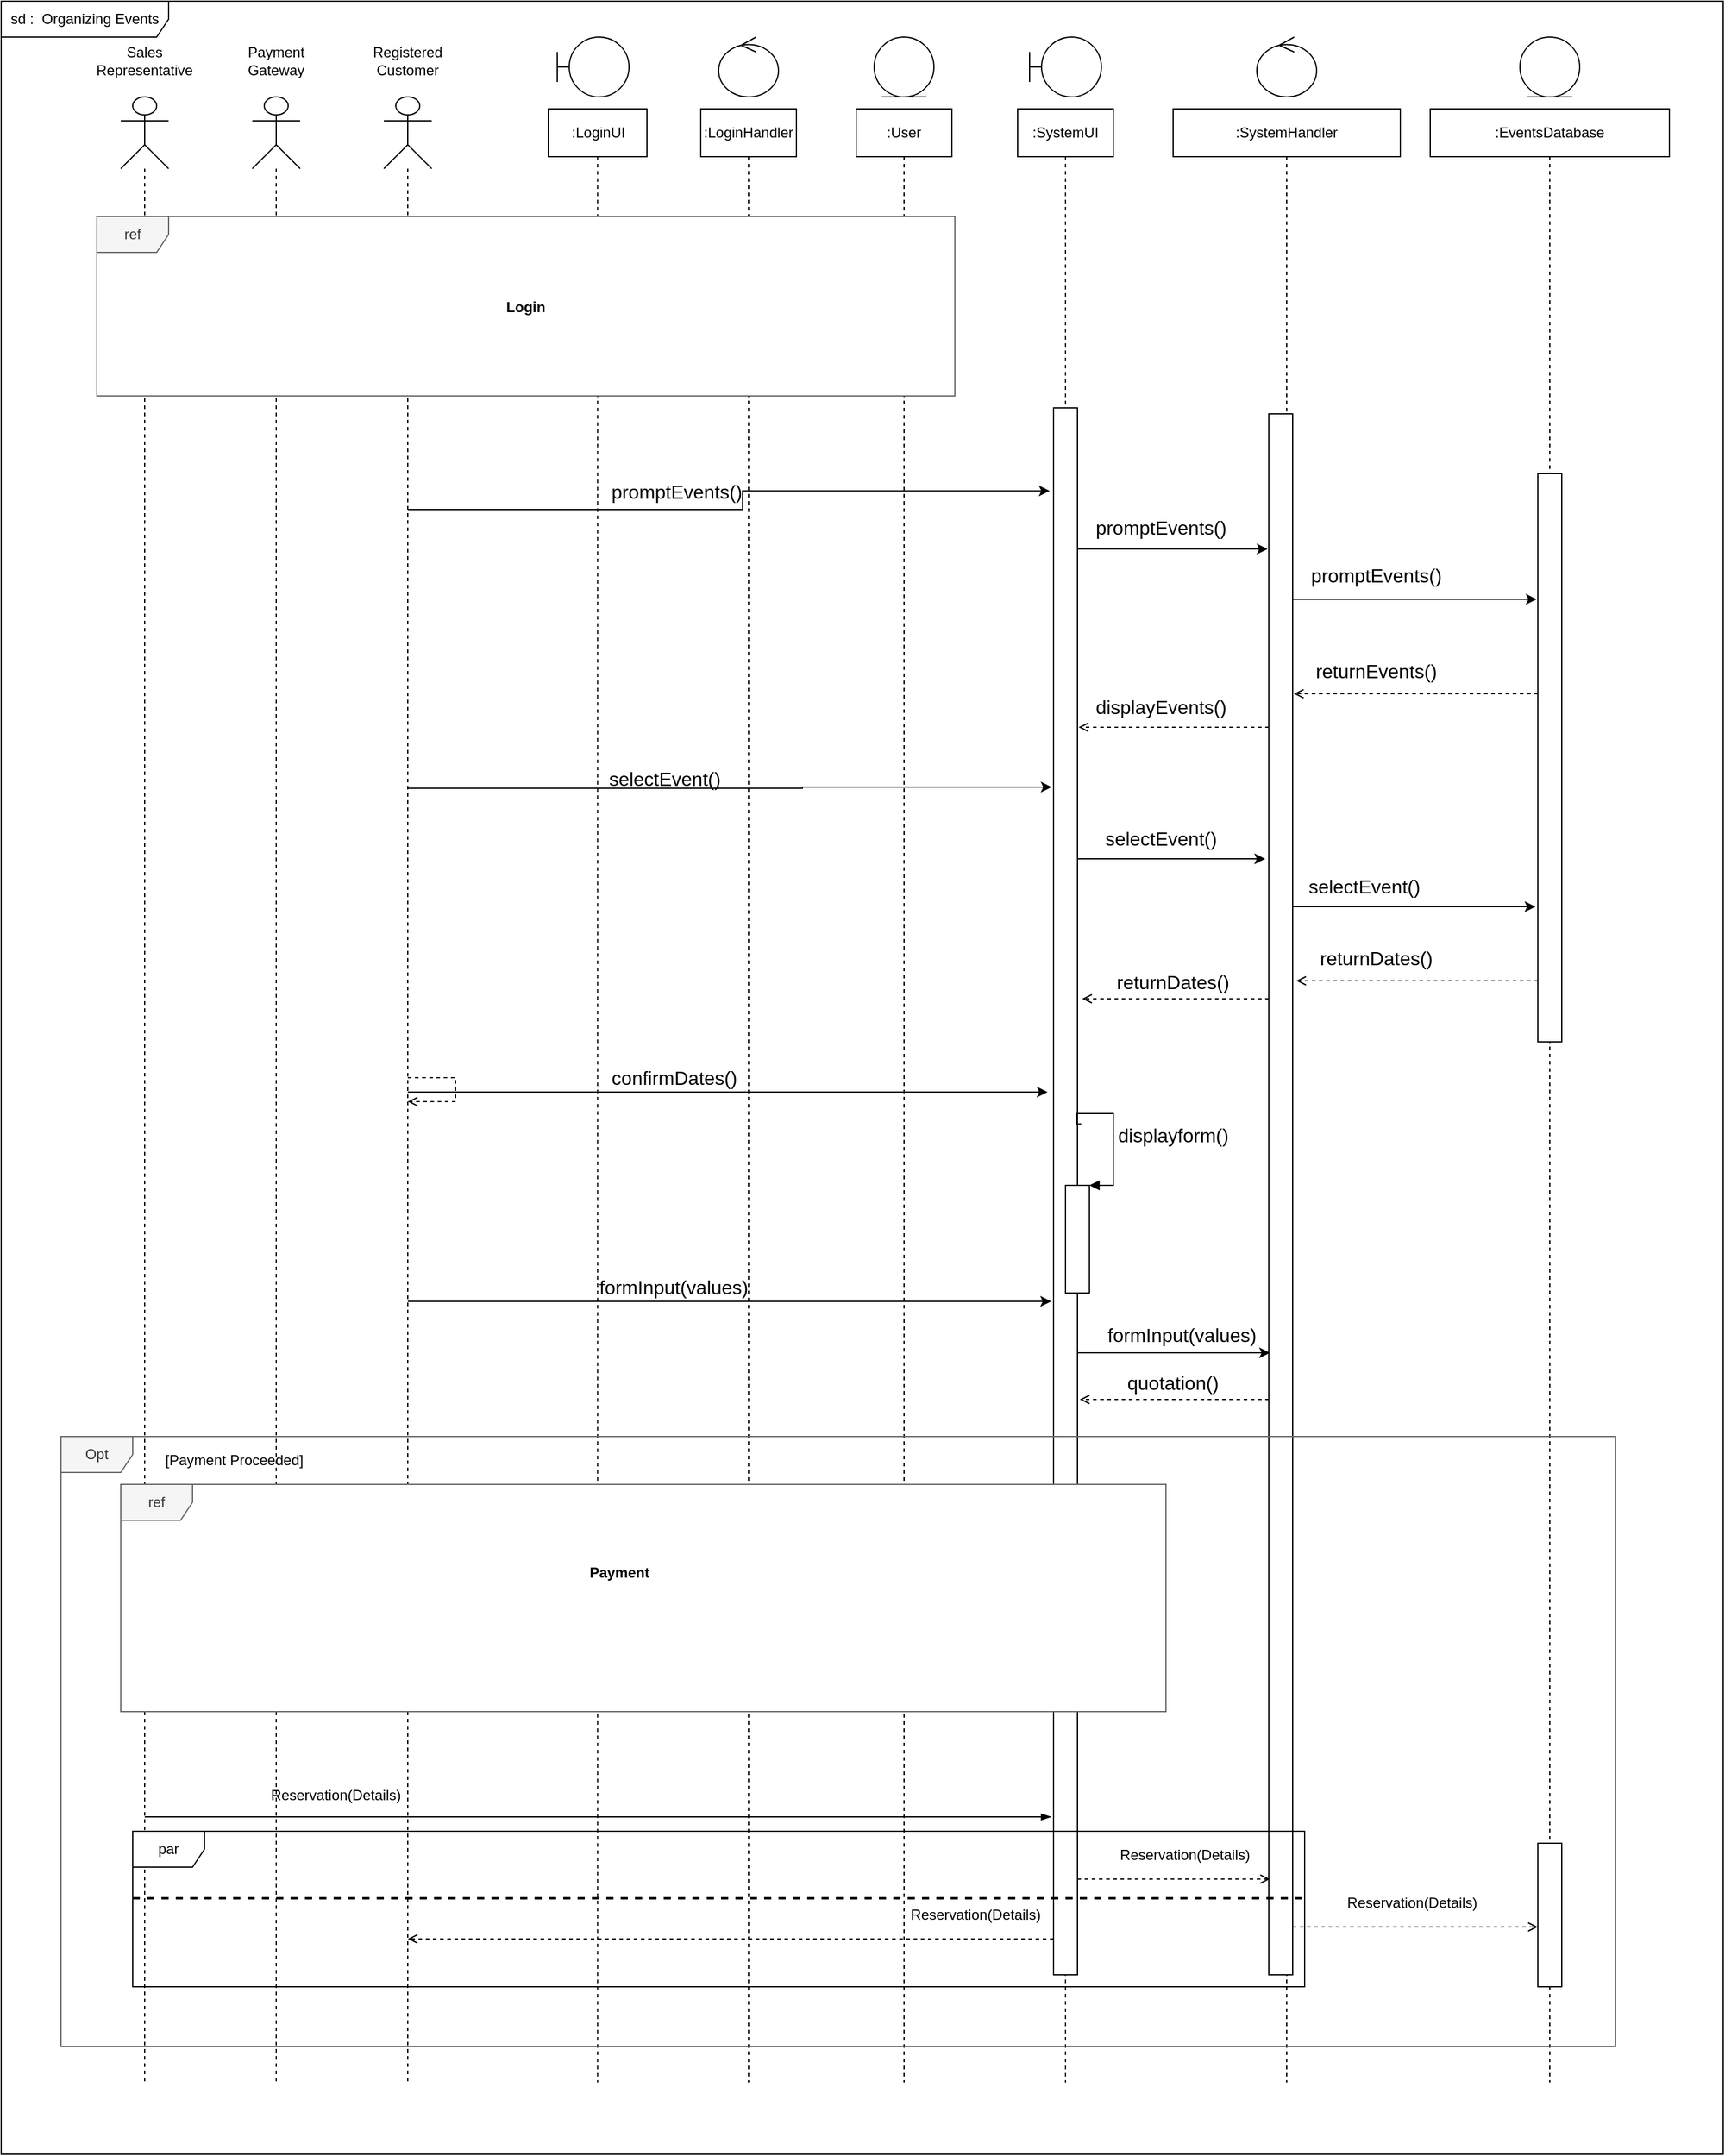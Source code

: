 <mxfile version="13.9.9" type="device"><diagram id="MM2VzjzEpCkVaZnjuqH0" name="Page-1"><mxGraphModel dx="2196" dy="2074" grid="1" gridSize="10" guides="1" tooltips="1" connect="1" arrows="1" fold="1" page="1" pageScale="1" pageWidth="850" pageHeight="1100" math="0" shadow="0"><root><mxCell id="0"/><mxCell id="1" parent="0"/><mxCell id="wEDoDtWO7Nhr-woF8UA--5" value="" style="ellipse;shape=umlControl;whiteSpace=wrap;html=1;" parent="1" vertex="1"><mxGeometry x="570" y="-30" width="50" height="50" as="geometry"/></mxCell><mxCell id="wEDoDtWO7Nhr-woF8UA--6" value="" style="shape=umlBoundary;whiteSpace=wrap;html=1;" parent="1" vertex="1"><mxGeometry x="435" y="-30" width="60" height="50" as="geometry"/></mxCell><mxCell id="wEDoDtWO7Nhr-woF8UA--7" value=":LoginHandler" style="shape=umlLifeline;perimeter=lifelinePerimeter;whiteSpace=wrap;html=1;container=1;collapsible=0;recursiveResize=0;outlineConnect=0;" parent="1" vertex="1"><mxGeometry x="555" y="30" width="80" height="1650" as="geometry"/></mxCell><mxCell id="wEDoDtWO7Nhr-woF8UA--8" value=":User" style="shape=umlLifeline;perimeter=lifelinePerimeter;whiteSpace=wrap;html=1;container=1;collapsible=0;recursiveResize=0;outlineConnect=0;" parent="1" vertex="1"><mxGeometry x="685" y="30" width="80" height="1650" as="geometry"/></mxCell><mxCell id="wEDoDtWO7Nhr-woF8UA--9" value="" style="ellipse;shape=umlEntity;whiteSpace=wrap;html=1;" parent="1" vertex="1"><mxGeometry x="700" y="-30" width="50" height="50" as="geometry"/></mxCell><mxCell id="wEDoDtWO7Nhr-woF8UA--69" style="edgeStyle=orthogonalEdgeStyle;rounded=0;orthogonalLoop=1;jettySize=auto;html=1;entryX=-0.162;entryY=0.053;entryDx=0;entryDy=0;entryPerimeter=0;fontSize=16;" parent="1" source="wEDoDtWO7Nhr-woF8UA--10" target="wEDoDtWO7Nhr-woF8UA--22" edge="1"><mxGeometry relative="1" as="geometry"><Array as="points"><mxPoint x="590" y="365"/></Array></mxGeometry></mxCell><mxCell id="wEDoDtWO7Nhr-woF8UA--74" style="edgeStyle=orthogonalEdgeStyle;rounded=0;orthogonalLoop=1;jettySize=auto;html=1;entryX=-0.08;entryY=0.242;entryDx=0;entryDy=0;entryPerimeter=0;fontSize=16;" parent="1" source="wEDoDtWO7Nhr-woF8UA--10" target="wEDoDtWO7Nhr-woF8UA--22" edge="1"><mxGeometry relative="1" as="geometry"><Array as="points"><mxPoint x="640" y="598"/></Array></mxGeometry></mxCell><mxCell id="wEDoDtWO7Nhr-woF8UA--88" style="edgeStyle=orthogonalEdgeStyle;rounded=0;orthogonalLoop=1;jettySize=auto;html=1;fontSize=16;" parent="1" source="wEDoDtWO7Nhr-woF8UA--10" edge="1"><mxGeometry relative="1" as="geometry"><Array as="points"><mxPoint x="520" y="852"/><mxPoint x="520" y="852"/></Array><mxPoint x="845" y="852" as="targetPoint"/></mxGeometry></mxCell><mxCell id="wEDoDtWO7Nhr-woF8UA--93" style="edgeStyle=orthogonalEdgeStyle;rounded=0;orthogonalLoop=1;jettySize=auto;html=1;fontSize=16;" parent="1" source="wEDoDtWO7Nhr-woF8UA--10" edge="1"><mxGeometry relative="1" as="geometry"><Array as="points"><mxPoint x="530" y="1027"/><mxPoint x="530" y="1027"/></Array><mxPoint x="848" y="1027" as="targetPoint"/></mxGeometry></mxCell><mxCell id="wEDoDtWO7Nhr-woF8UA--10" value="" style="shape=umlLifeline;participant=umlActor;perimeter=lifelinePerimeter;whiteSpace=wrap;html=1;container=1;collapsible=0;recursiveResize=0;verticalAlign=top;spacingTop=36;outlineConnect=0;size=60;" parent="1" vertex="1"><mxGeometry x="290" y="20" width="40" height="1660" as="geometry"/></mxCell><mxCell id="wEDoDtWO7Nhr-woF8UA--11" value="Registered Customer" style="text;html=1;strokeColor=none;fillColor=none;align=center;verticalAlign=middle;whiteSpace=wrap;rounded=0;" parent="1" vertex="1"><mxGeometry x="290" y="-20" width="40" height="20" as="geometry"/></mxCell><mxCell id="Z0lSrG2LR7OQN8qzO2wQ-70" style="edgeStyle=orthogonalEdgeStyle;rounded=0;orthogonalLoop=1;jettySize=auto;html=1;endArrow=blockThin;endFill=1;strokeWidth=1;" parent="1" source="wEDoDtWO7Nhr-woF8UA--12" edge="1"><mxGeometry relative="1" as="geometry"><mxPoint x="848" y="1458" as="targetPoint"/><Array as="points"><mxPoint x="340" y="1458"/><mxPoint x="340" y="1458"/></Array></mxGeometry></mxCell><mxCell id="wEDoDtWO7Nhr-woF8UA--12" value="" style="shape=umlLifeline;participant=umlActor;perimeter=lifelinePerimeter;whiteSpace=wrap;html=1;container=1;collapsible=0;recursiveResize=0;verticalAlign=top;spacingTop=36;outlineConnect=0;size=60;" parent="1" vertex="1"><mxGeometry x="70" y="20" width="40" height="1660" as="geometry"/></mxCell><mxCell id="wEDoDtWO7Nhr-woF8UA--13" value="Sales Representative" style="text;html=1;strokeColor=none;fillColor=none;align=center;verticalAlign=middle;whiteSpace=wrap;rounded=0;" parent="1" vertex="1"><mxGeometry x="70" y="-20" width="40" height="20" as="geometry"/></mxCell><mxCell id="wEDoDtWO7Nhr-woF8UA--14" value="" style="shape=umlLifeline;participant=umlActor;perimeter=lifelinePerimeter;whiteSpace=wrap;html=1;container=1;collapsible=0;recursiveResize=0;verticalAlign=top;spacingTop=36;outlineConnect=0;size=60;" parent="1" vertex="1"><mxGeometry x="180" y="20" width="40" height="1660" as="geometry"/></mxCell><mxCell id="wEDoDtWO7Nhr-woF8UA--15" value="Payment Gateway" style="text;html=1;strokeColor=none;fillColor=none;align=center;verticalAlign=middle;whiteSpace=wrap;rounded=0;" parent="1" vertex="1"><mxGeometry x="180" y="-20" width="40" height="20" as="geometry"/></mxCell><mxCell id="wEDoDtWO7Nhr-woF8UA--20" value=":SystemUI" style="shape=umlLifeline;perimeter=lifelinePerimeter;whiteSpace=wrap;html=1;container=1;collapsible=0;recursiveResize=0;outlineConnect=0;" parent="1" vertex="1"><mxGeometry x="820" y="30" width="80" height="1650" as="geometry"/></mxCell><mxCell id="wEDoDtWO7Nhr-woF8UA--22" value="" style="html=1;points=[];perimeter=orthogonalPerimeter;shadow=0;fillColor=#FFFFFF;gradientColor=none;fontSize=16;" parent="wEDoDtWO7Nhr-woF8UA--20" vertex="1"><mxGeometry x="30" y="250" width="20" height="1310" as="geometry"/></mxCell><mxCell id="wEDoDtWO7Nhr-woF8UA--91" value="" style="html=1;points=[];perimeter=orthogonalPerimeter;shadow=0;fillColor=#FFFFFF;gradientColor=none;fontSize=16;" parent="wEDoDtWO7Nhr-woF8UA--20" vertex="1"><mxGeometry x="40" y="900" width="20" height="90" as="geometry"/></mxCell><mxCell id="wEDoDtWO7Nhr-woF8UA--92" value="displayform()" style="edgeStyle=orthogonalEdgeStyle;html=1;align=left;spacingLeft=2;endArrow=block;rounded=0;entryX=1;entryY=0;fontSize=16;exitX=1.16;exitY=0.457;exitDx=0;exitDy=0;exitPerimeter=0;" parent="wEDoDtWO7Nhr-woF8UA--20" source="wEDoDtWO7Nhr-woF8UA--22" target="wEDoDtWO7Nhr-woF8UA--91" edge="1"><mxGeometry relative="1" as="geometry"><mxPoint x="49" y="800" as="sourcePoint"/><Array as="points"><mxPoint x="49" y="849"/><mxPoint x="49" y="840"/><mxPoint x="80" y="840"/><mxPoint x="80" y="900"/></Array></mxGeometry></mxCell><mxCell id="wEDoDtWO7Nhr-woF8UA--21" value="" style="shape=umlBoundary;whiteSpace=wrap;html=1;" parent="1" vertex="1"><mxGeometry x="830" y="-30" width="60" height="50" as="geometry"/></mxCell><mxCell id="wEDoDtWO7Nhr-woF8UA--25" value="" style="ellipse;shape=umlControl;whiteSpace=wrap;html=1;" parent="1" vertex="1"><mxGeometry x="1020" y="-30" width="50" height="50" as="geometry"/></mxCell><mxCell id="wEDoDtWO7Nhr-woF8UA--26" value=":SystemHandler" style="shape=umlLifeline;perimeter=lifelinePerimeter;whiteSpace=wrap;html=1;container=1;collapsible=0;recursiveResize=0;outlineConnect=0;" parent="1" vertex="1"><mxGeometry x="950" y="30" width="190" height="1650" as="geometry"/></mxCell><mxCell id="wEDoDtWO7Nhr-woF8UA--31" value="" style="html=1;points=[];perimeter=orthogonalPerimeter;shadow=0;fillColor=#FFFFFF;gradientColor=none;fontSize=16;" parent="wEDoDtWO7Nhr-woF8UA--26" vertex="1"><mxGeometry x="80" y="255" width="20" height="1305" as="geometry"/></mxCell><mxCell id="wEDoDtWO7Nhr-woF8UA--77" value="selectEvent()" style="text;html=1;strokeColor=none;fillColor=none;align=center;verticalAlign=middle;whiteSpace=wrap;rounded=0;shadow=0;fontSize=16;" parent="wEDoDtWO7Nhr-woF8UA--26" vertex="1"><mxGeometry x="140" y="640" width="40" height="20" as="geometry"/></mxCell><mxCell id="wEDoDtWO7Nhr-woF8UA--79" value="returnDates()" style="text;html=1;strokeColor=none;fillColor=none;align=center;verticalAlign=middle;whiteSpace=wrap;rounded=0;shadow=0;fontSize=16;" parent="wEDoDtWO7Nhr-woF8UA--26" vertex="1"><mxGeometry x="150" y="700" width="40" height="20" as="geometry"/></mxCell><mxCell id="tC0w6C1qG0H_AuWsDkV0-2" value="formInput(values)" style="text;html=1;strokeColor=none;fillColor=none;align=center;verticalAlign=middle;whiteSpace=wrap;rounded=0;shadow=0;fontSize=16;" parent="wEDoDtWO7Nhr-woF8UA--26" vertex="1"><mxGeometry x="-10" y="1020" width="35" height="10" as="geometry"/></mxCell><mxCell id="wEDoDtWO7Nhr-woF8UA--27" value="" style="ellipse;shape=umlEntity;whiteSpace=wrap;html=1;" parent="1" vertex="1"><mxGeometry x="1240" y="-30" width="50" height="50" as="geometry"/></mxCell><mxCell id="wEDoDtWO7Nhr-woF8UA--28" value=":EventsDatabase" style="shape=umlLifeline;perimeter=lifelinePerimeter;whiteSpace=wrap;html=1;container=1;collapsible=0;recursiveResize=0;outlineConnect=0;" parent="1" vertex="1"><mxGeometry x="1165" y="30" width="200" height="1650" as="geometry"/></mxCell><mxCell id="wEDoDtWO7Nhr-woF8UA--32" value="" style="html=1;points=[];perimeter=orthogonalPerimeter;shadow=0;fillColor=#FFFFFF;gradientColor=none;fontSize=16;" parent="wEDoDtWO7Nhr-woF8UA--28" vertex="1"><mxGeometry x="90" y="305" width="20" height="475" as="geometry"/></mxCell><mxCell id="Z0lSrG2LR7OQN8qzO2wQ-80" value="" style="html=1;points=[];perimeter=orthogonalPerimeter;strokeWidth=1;" parent="wEDoDtWO7Nhr-woF8UA--28" vertex="1"><mxGeometry x="90" y="1450" width="20" height="120" as="geometry"/></mxCell><mxCell id="wEDoDtWO7Nhr-woF8UA--30" value="promptEvents()" style="text;html=1;strokeColor=none;fillColor=none;align=center;verticalAlign=middle;whiteSpace=wrap;rounded=0;shadow=0;fontSize=16;" parent="1" vertex="1"><mxGeometry x="515" y="340" width="40" height="20" as="geometry"/></mxCell><mxCell id="wEDoDtWO7Nhr-woF8UA--34" value="promptEvents()" style="text;html=1;strokeColor=none;fillColor=none;align=center;verticalAlign=middle;whiteSpace=wrap;rounded=0;shadow=0;fontSize=16;" parent="1" vertex="1"><mxGeometry x="920" y="370" width="40" height="20" as="geometry"/></mxCell><mxCell id="wEDoDtWO7Nhr-woF8UA--37" value="promptEvents()" style="text;html=1;strokeColor=none;fillColor=none;align=center;verticalAlign=middle;whiteSpace=wrap;rounded=0;shadow=0;fontSize=16;" parent="1" vertex="1"><mxGeometry x="1100" y="410" width="40" height="20" as="geometry"/></mxCell><mxCell id="wEDoDtWO7Nhr-woF8UA--39" value="displayEvents()" style="text;html=1;strokeColor=none;fillColor=none;align=center;verticalAlign=middle;whiteSpace=wrap;rounded=0;shadow=0;fontSize=16;" parent="1" vertex="1"><mxGeometry x="920" y="520" width="40" height="20" as="geometry"/></mxCell><mxCell id="wEDoDtWO7Nhr-woF8UA--50" value="returnEvents()" style="text;html=1;strokeColor=none;fillColor=none;align=center;verticalAlign=middle;whiteSpace=wrap;rounded=0;shadow=0;fontSize=16;" parent="1" vertex="1"><mxGeometry x="1100" y="490" width="40" height="20" as="geometry"/></mxCell><mxCell id="wEDoDtWO7Nhr-woF8UA--60" value="selectEvent()" style="text;html=1;strokeColor=none;fillColor=none;align=center;verticalAlign=middle;whiteSpace=wrap;rounded=0;shadow=0;fontSize=16;" parent="1" vertex="1"><mxGeometry x="505" y="580" width="40" height="20" as="geometry"/></mxCell><mxCell id="wEDoDtWO7Nhr-woF8UA--62" value="selectEvent()" style="text;html=1;strokeColor=none;fillColor=none;align=center;verticalAlign=middle;whiteSpace=wrap;rounded=0;shadow=0;fontSize=16;" parent="1" vertex="1"><mxGeometry x="920" y="630" width="40" height="20" as="geometry"/></mxCell><mxCell id="wEDoDtWO7Nhr-woF8UA--71" style="edgeStyle=orthogonalEdgeStyle;rounded=0;orthogonalLoop=1;jettySize=auto;html=1;fontSize=16;" parent="1" source="wEDoDtWO7Nhr-woF8UA--31" edge="1"><mxGeometry relative="1" as="geometry"><Array as="points"><mxPoint x="1254" y="440"/></Array><mxPoint x="1254" y="440" as="targetPoint"/></mxGeometry></mxCell><mxCell id="wEDoDtWO7Nhr-woF8UA--73" style="edgeStyle=orthogonalEdgeStyle;rounded=0;orthogonalLoop=1;jettySize=auto;html=1;fontSize=16;dashed=1;endArrow=open;endFill=0;" parent="1" source="wEDoDtWO7Nhr-woF8UA--31" edge="1"><mxGeometry relative="1" as="geometry"><Array as="points"><mxPoint x="950" y="547"/><mxPoint x="950" y="547"/></Array><mxPoint x="871" y="547" as="targetPoint"/></mxGeometry></mxCell><mxCell id="wEDoDtWO7Nhr-woF8UA--76" style="edgeStyle=orthogonalEdgeStyle;rounded=0;orthogonalLoop=1;jettySize=auto;html=1;fontSize=16;" parent="1" source="wEDoDtWO7Nhr-woF8UA--31" edge="1"><mxGeometry relative="1" as="geometry"><Array as="points"><mxPoint x="1253" y="697"/></Array><mxPoint x="1253" y="697" as="targetPoint"/></mxGeometry></mxCell><mxCell id="wEDoDtWO7Nhr-woF8UA--80" style="edgeStyle=orthogonalEdgeStyle;rounded=0;orthogonalLoop=1;jettySize=auto;html=1;fontSize=16;" parent="1" source="wEDoDtWO7Nhr-woF8UA--22" edge="1"><mxGeometry relative="1" as="geometry"><Array as="points"><mxPoint x="920" y="657"/><mxPoint x="920" y="657"/></Array><mxPoint x="1027" y="657" as="targetPoint"/></mxGeometry></mxCell><mxCell id="wEDoDtWO7Nhr-woF8UA--82" style="edgeStyle=orthogonalEdgeStyle;rounded=0;orthogonalLoop=1;jettySize=auto;html=1;fontSize=16;dashed=1;endArrow=open;endFill=0;" parent="1" source="wEDoDtWO7Nhr-woF8UA--31" edge="1"><mxGeometry relative="1" as="geometry"><Array as="points"><mxPoint x="874" y="774"/></Array><mxPoint x="874" y="774" as="targetPoint"/></mxGeometry></mxCell><mxCell id="wEDoDtWO7Nhr-woF8UA--87" value="returnDates()" style="text;html=1;strokeColor=none;fillColor=none;align=center;verticalAlign=middle;whiteSpace=wrap;rounded=0;shadow=0;fontSize=16;" parent="1" vertex="1"><mxGeometry x="930" y="750" width="40" height="20" as="geometry"/></mxCell><mxCell id="wEDoDtWO7Nhr-woF8UA--89" value="confirmDates()" style="text;html=1;strokeColor=none;fillColor=none;align=center;verticalAlign=middle;whiteSpace=wrap;rounded=0;shadow=0;fontSize=16;" parent="1" vertex="1"><mxGeometry x="512.5" y="830" width="40" height="20" as="geometry"/></mxCell><mxCell id="wEDoDtWO7Nhr-woF8UA--94" value="formInput(values)" style="text;html=1;strokeColor=none;fillColor=none;align=center;verticalAlign=middle;whiteSpace=wrap;rounded=0;shadow=0;fontSize=16;" parent="1" vertex="1"><mxGeometry x="515" y="1010" width="35" height="10" as="geometry"/></mxCell><mxCell id="tC0w6C1qG0H_AuWsDkV0-1" style="edgeStyle=orthogonalEdgeStyle;rounded=0;orthogonalLoop=1;jettySize=auto;html=1;" parent="1" source="wEDoDtWO7Nhr-woF8UA--22" edge="1"><mxGeometry relative="1" as="geometry"><mxPoint x="1031" y="1070" as="targetPoint"/><Array as="points"><mxPoint x="1031" y="1070"/></Array></mxGeometry></mxCell><mxCell id="tC0w6C1qG0H_AuWsDkV0-4" value="quotation()" style="text;html=1;strokeColor=none;fillColor=none;align=center;verticalAlign=middle;whiteSpace=wrap;rounded=0;fontSize=16;" parent="1" vertex="1"><mxGeometry x="920" y="1080" width="60" height="30" as="geometry"/></mxCell><mxCell id="Z0lSrG2LR7OQN8qzO2wQ-4" style="edgeStyle=orthogonalEdgeStyle;rounded=0;orthogonalLoop=1;jettySize=auto;html=1;dashed=1;endArrow=open;endFill=0;" parent="1" source="wEDoDtWO7Nhr-woF8UA--32" edge="1"><mxGeometry relative="1" as="geometry"><mxPoint x="1051" y="519" as="targetPoint"/><Array as="points"><mxPoint x="1130" y="519"/><mxPoint x="1130" y="519"/></Array></mxGeometry></mxCell><mxCell id="Z0lSrG2LR7OQN8qzO2wQ-6" style="edgeStyle=orthogonalEdgeStyle;rounded=0;orthogonalLoop=1;jettySize=auto;html=1;" parent="1" source="wEDoDtWO7Nhr-woF8UA--22" edge="1"><mxGeometry relative="1" as="geometry"><mxPoint x="1029" y="398" as="targetPoint"/><Array as="points"><mxPoint x="1029" y="398"/></Array></mxGeometry></mxCell><mxCell id="Z0lSrG2LR7OQN8qzO2wQ-7" value=":LoginUI" style="shape=umlLifeline;perimeter=lifelinePerimeter;whiteSpace=wrap;html=1;container=1;collapsible=0;recursiveResize=0;outlineConnect=0;" parent="1" vertex="1"><mxGeometry x="427.5" y="30" width="82.5" height="1650" as="geometry"/></mxCell><mxCell id="Z0lSrG2LR7OQN8qzO2wQ-11" style="edgeStyle=orthogonalEdgeStyle;rounded=0;orthogonalLoop=1;jettySize=auto;html=1;dashed=1;endArrow=open;endFill=0;" parent="1" source="wEDoDtWO7Nhr-woF8UA--31" edge="1"><mxGeometry relative="1" as="geometry"><mxPoint x="872" y="1109" as="targetPoint"/><Array as="points"><mxPoint x="990" y="1109"/><mxPoint x="990" y="1109"/></Array></mxGeometry></mxCell><mxCell id="Z0lSrG2LR7OQN8qzO2wQ-58" value="ref" style="shape=umlFrame;whiteSpace=wrap;html=1;fillColor=#f5f5f5;strokeColor=#666666;fontColor=#333333;shadow=0;swimlaneFillColor=#ffffff;" parent="1" vertex="1"><mxGeometry x="50" y="120" width="717.5" height="150" as="geometry"/></mxCell><mxCell id="Z0lSrG2LR7OQN8qzO2wQ-66" value="ref" style="shape=umlFrame;whiteSpace=wrap;html=1;fillColor=#f5f5f5;strokeColor=#666666;fontColor=#333333;shadow=0;swimlaneFillColor=#ffffff;" parent="1" vertex="1"><mxGeometry x="70" y="1180" width="874" height="190" as="geometry"/></mxCell><mxCell id="Z0lSrG2LR7OQN8qzO2wQ-67" value="Payment " style="text;align=center;fontStyle=1;verticalAlign=middle;spacingLeft=3;spacingRight=3;strokeColor=none;rotatable=0;points=[[0,0.5],[1,0.5]];portConstraint=eastwest;" parent="1" vertex="1"><mxGeometry x="448.75" y="1240" width="80" height="26" as="geometry"/></mxCell><mxCell id="Z0lSrG2LR7OQN8qzO2wQ-68" value="Login" style="text;align=center;fontStyle=1;verticalAlign=middle;spacingLeft=3;spacingRight=3;strokeColor=none;rotatable=0;points=[[0,0.5],[1,0.5]];portConstraint=eastwest;" parent="1" vertex="1"><mxGeometry x="368.75" y="182" width="80" height="26" as="geometry"/></mxCell><mxCell id="Z0lSrG2LR7OQN8qzO2wQ-69" value="Opt" style="shape=umlFrame;whiteSpace=wrap;html=1;fillColor=#f5f5f5;strokeColor=#666666;fontColor=#333333;shadow=0;swimlaneFillColor=none;" parent="1" vertex="1"><mxGeometry x="20" y="1140" width="1300" height="510" as="geometry"/></mxCell><mxCell id="Z0lSrG2LR7OQN8qzO2wQ-71" value="Reservation(Details)" style="text;html=1;strokeColor=none;fillColor=none;align=center;verticalAlign=middle;whiteSpace=wrap;rounded=0;" parent="1" vertex="1"><mxGeometry x="230" y="1430" width="40" height="20" as="geometry"/></mxCell><mxCell id="Z0lSrG2LR7OQN8qzO2wQ-75" style="edgeStyle=orthogonalEdgeStyle;rounded=0;orthogonalLoop=1;jettySize=auto;html=1;endArrow=open;endFill=0;strokeWidth=1;dashed=1;" parent="1" source="wEDoDtWO7Nhr-woF8UA--32" edge="1"><mxGeometry relative="1" as="geometry"><mxPoint x="1053" y="759" as="targetPoint"/><Array as="points"><mxPoint x="1200" y="759"/><mxPoint x="1200" y="759"/></Array></mxGeometry></mxCell><mxCell id="Z0lSrG2LR7OQN8qzO2wQ-78" style="edgeStyle=orthogonalEdgeStyle;rounded=0;orthogonalLoop=1;jettySize=auto;html=1;dashed=1;endArrow=open;endFill=0;strokeWidth=1;" parent="1" source="wEDoDtWO7Nhr-woF8UA--22" edge="1"><mxGeometry relative="1" as="geometry"><mxPoint x="1031" y="1510" as="targetPoint"/><Array as="points"><mxPoint x="1031" y="1510"/></Array></mxGeometry></mxCell><mxCell id="Z0lSrG2LR7OQN8qzO2wQ-82" style="edgeStyle=orthogonalEdgeStyle;rounded=0;orthogonalLoop=1;jettySize=auto;html=1;dashed=1;endArrow=open;endFill=0;strokeWidth=1;" parent="1" source="wEDoDtWO7Nhr-woF8UA--31" target="Z0lSrG2LR7OQN8qzO2wQ-80" edge="1"><mxGeometry relative="1" as="geometry"><Array as="points"><mxPoint x="1150" y="1550"/><mxPoint x="1150" y="1550"/></Array></mxGeometry></mxCell><mxCell id="Z0lSrG2LR7OQN8qzO2wQ-84" style="edgeStyle=orthogonalEdgeStyle;rounded=0;orthogonalLoop=1;jettySize=auto;html=1;exitX=0.5;exitY=1;exitDx=0;exitDy=0;dashed=1;endArrow=open;endFill=0;strokeWidth=1;" parent="1" edge="1"><mxGeometry relative="1" as="geometry"><mxPoint x="1150" y="1500" as="sourcePoint"/><mxPoint x="1150" y="1500" as="targetPoint"/></mxGeometry></mxCell><mxCell id="Z0lSrG2LR7OQN8qzO2wQ-87" value="Reservation(Details)" style="text;html=1;strokeColor=none;fillColor=none;align=center;verticalAlign=middle;whiteSpace=wrap;rounded=0;" parent="1" vertex="1"><mxGeometry x="940" y="1480" width="40" height="20" as="geometry"/></mxCell><mxCell id="Z0lSrG2LR7OQN8qzO2wQ-89" value="Reservation(Details)" style="text;html=1;strokeColor=none;fillColor=none;align=center;verticalAlign=middle;whiteSpace=wrap;rounded=0;" parent="1" vertex="1"><mxGeometry x="1130" y="1520" width="40" height="20" as="geometry"/></mxCell><mxCell id="Z0lSrG2LR7OQN8qzO2wQ-93" value="Reservation(Details)" style="text;html=1;strokeColor=none;fillColor=none;align=center;verticalAlign=middle;whiteSpace=wrap;rounded=0;" parent="1" vertex="1"><mxGeometry x="765" y="1530" width="40" height="20" as="geometry"/></mxCell><mxCell id="Z0lSrG2LR7OQN8qzO2wQ-95" style="edgeStyle=orthogonalEdgeStyle;rounded=0;orthogonalLoop=1;jettySize=auto;html=1;dashed=1;endArrow=open;endFill=0;strokeWidth=1;" parent="1" source="wEDoDtWO7Nhr-woF8UA--22" target="wEDoDtWO7Nhr-woF8UA--10" edge="1"><mxGeometry relative="1" as="geometry"><Array as="points"><mxPoint x="490" y="1560"/><mxPoint x="490" y="1560"/></Array></mxGeometry></mxCell><mxCell id="Z0lSrG2LR7OQN8qzO2wQ-98" value="[Payment Proceeded]" style="text;html=1;strokeColor=none;fillColor=none;align=center;verticalAlign=middle;whiteSpace=wrap;rounded=0;" parent="1" vertex="1"><mxGeometry x="100" y="1150" width="130" height="20" as="geometry"/></mxCell><mxCell id="Z0lSrG2LR7OQN8qzO2wQ-99" style="edgeStyle=orthogonalEdgeStyle;rounded=0;orthogonalLoop=1;jettySize=auto;html=1;dashed=1;endArrow=open;endFill=0;strokeWidth=1;" parent="1" source="wEDoDtWO7Nhr-woF8UA--10" target="wEDoDtWO7Nhr-woF8UA--10" edge="1"><mxGeometry relative="1" as="geometry"/></mxCell><mxCell id="Z0lSrG2LR7OQN8qzO2wQ-100" value="sd :&amp;nbsp; Organizing Events" style="shape=umlFrame;whiteSpace=wrap;html=1;strokeWidth=1;width=140;height=30;" parent="1" vertex="1"><mxGeometry x="-30" y="-60" width="1440" height="1800" as="geometry"/></mxCell><mxCell id="GpxOug6J5qnZ6DvB3vF3-1" value="par" style="shape=umlFrame;whiteSpace=wrap;html=1;" vertex="1" parent="1"><mxGeometry x="80" y="1470" width="980" height="130" as="geometry"/></mxCell><mxCell id="GpxOug6J5qnZ6DvB3vF3-2" value="" style="line;strokeWidth=2;fillColor=none;align=left;verticalAlign=middle;spacingTop=-1;spacingLeft=3;spacingRight=3;rotatable=0;labelPosition=right;points=[];portConstraint=eastwest;dashed=1;" vertex="1" parent="1"><mxGeometry x="80" y="1522" width="980" height="8" as="geometry"/></mxCell></root></mxGraphModel></diagram></mxfile>